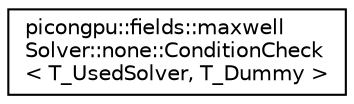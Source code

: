 digraph "Graphical Class Hierarchy"
{
 // LATEX_PDF_SIZE
  edge [fontname="Helvetica",fontsize="10",labelfontname="Helvetica",labelfontsize="10"];
  node [fontname="Helvetica",fontsize="10",shape=record];
  rankdir="LR";
  Node0 [label="picongpu::fields::maxwell\lSolver::none::ConditionCheck\l\< T_UsedSolver, T_Dummy \>",height=0.2,width=0.4,color="black", fillcolor="white", style="filled",URL="$structpicongpu_1_1fields_1_1maxwell_solver_1_1none_1_1_condition_check.html",tooltip="Check Yee grid and time conditions."];
}
